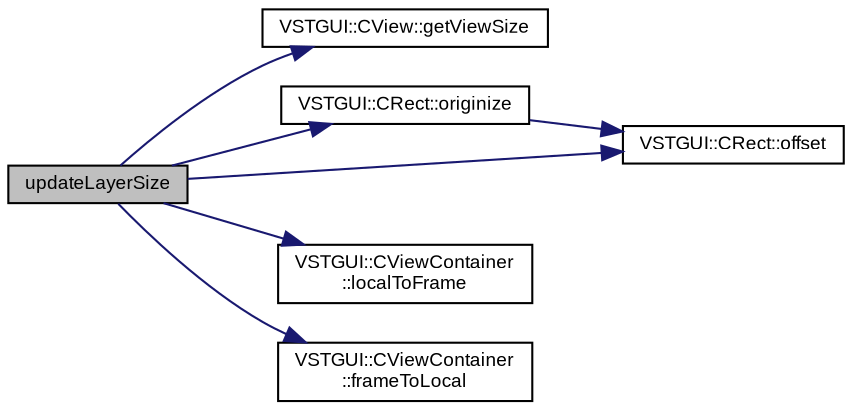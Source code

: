 digraph "updateLayerSize"
{
  bgcolor="transparent";
  edge [fontname="Arial",fontsize="9",labelfontname="Arial",labelfontsize="9"];
  node [fontname="Arial",fontsize="9",shape=record];
  rankdir="LR";
  Node1 [label="updateLayerSize",height=0.2,width=0.4,color="black", fillcolor="grey75", style="filled" fontcolor="black"];
  Node1 -> Node2 [color="midnightblue",fontsize="9",style="solid",fontname="Arial"];
  Node2 [label="VSTGUI::CView::getViewSize",height=0.2,width=0.4,color="black",URL="$class_v_s_t_g_u_i_1_1_c_view.html#a7b14fb07c53ccfa07dc91900f4fe01f1",tooltip="read only access to view size "];
  Node1 -> Node3 [color="midnightblue",fontsize="9",style="solid",fontname="Arial"];
  Node3 [label="VSTGUI::CRect::originize",height=0.2,width=0.4,color="black",URL="$struct_v_s_t_g_u_i_1_1_c_rect.html#a1b32dc8f2d2508073c26e66e32a874f0"];
  Node3 -> Node4 [color="midnightblue",fontsize="9",style="solid",fontname="Arial"];
  Node4 [label="VSTGUI::CRect::offset",height=0.2,width=0.4,color="black",URL="$struct_v_s_t_g_u_i_1_1_c_rect.html#a34e2c9a2a3f466838aadef8f924ec052"];
  Node1 -> Node5 [color="midnightblue",fontsize="9",style="solid",fontname="Arial"];
  Node5 [label="VSTGUI::CViewContainer\l::localToFrame",height=0.2,width=0.4,color="black",URL="$class_v_s_t_g_u_i_1_1_c_view_container.html#aefb9b7d4e42fb95ea30e67e10001650e",tooltip="conversion from local view coordinates to frame coordinates "];
  Node1 -> Node6 [color="midnightblue",fontsize="9",style="solid",fontname="Arial"];
  Node6 [label="VSTGUI::CViewContainer\l::frameToLocal",height=0.2,width=0.4,color="black",URL="$class_v_s_t_g_u_i_1_1_c_view_container.html#ab35a69018cf46b84c94f27b021b35fb7",tooltip="conversion from frame coordinates to local view coordinates "];
  Node1 -> Node4 [color="midnightblue",fontsize="9",style="solid",fontname="Arial"];
}
